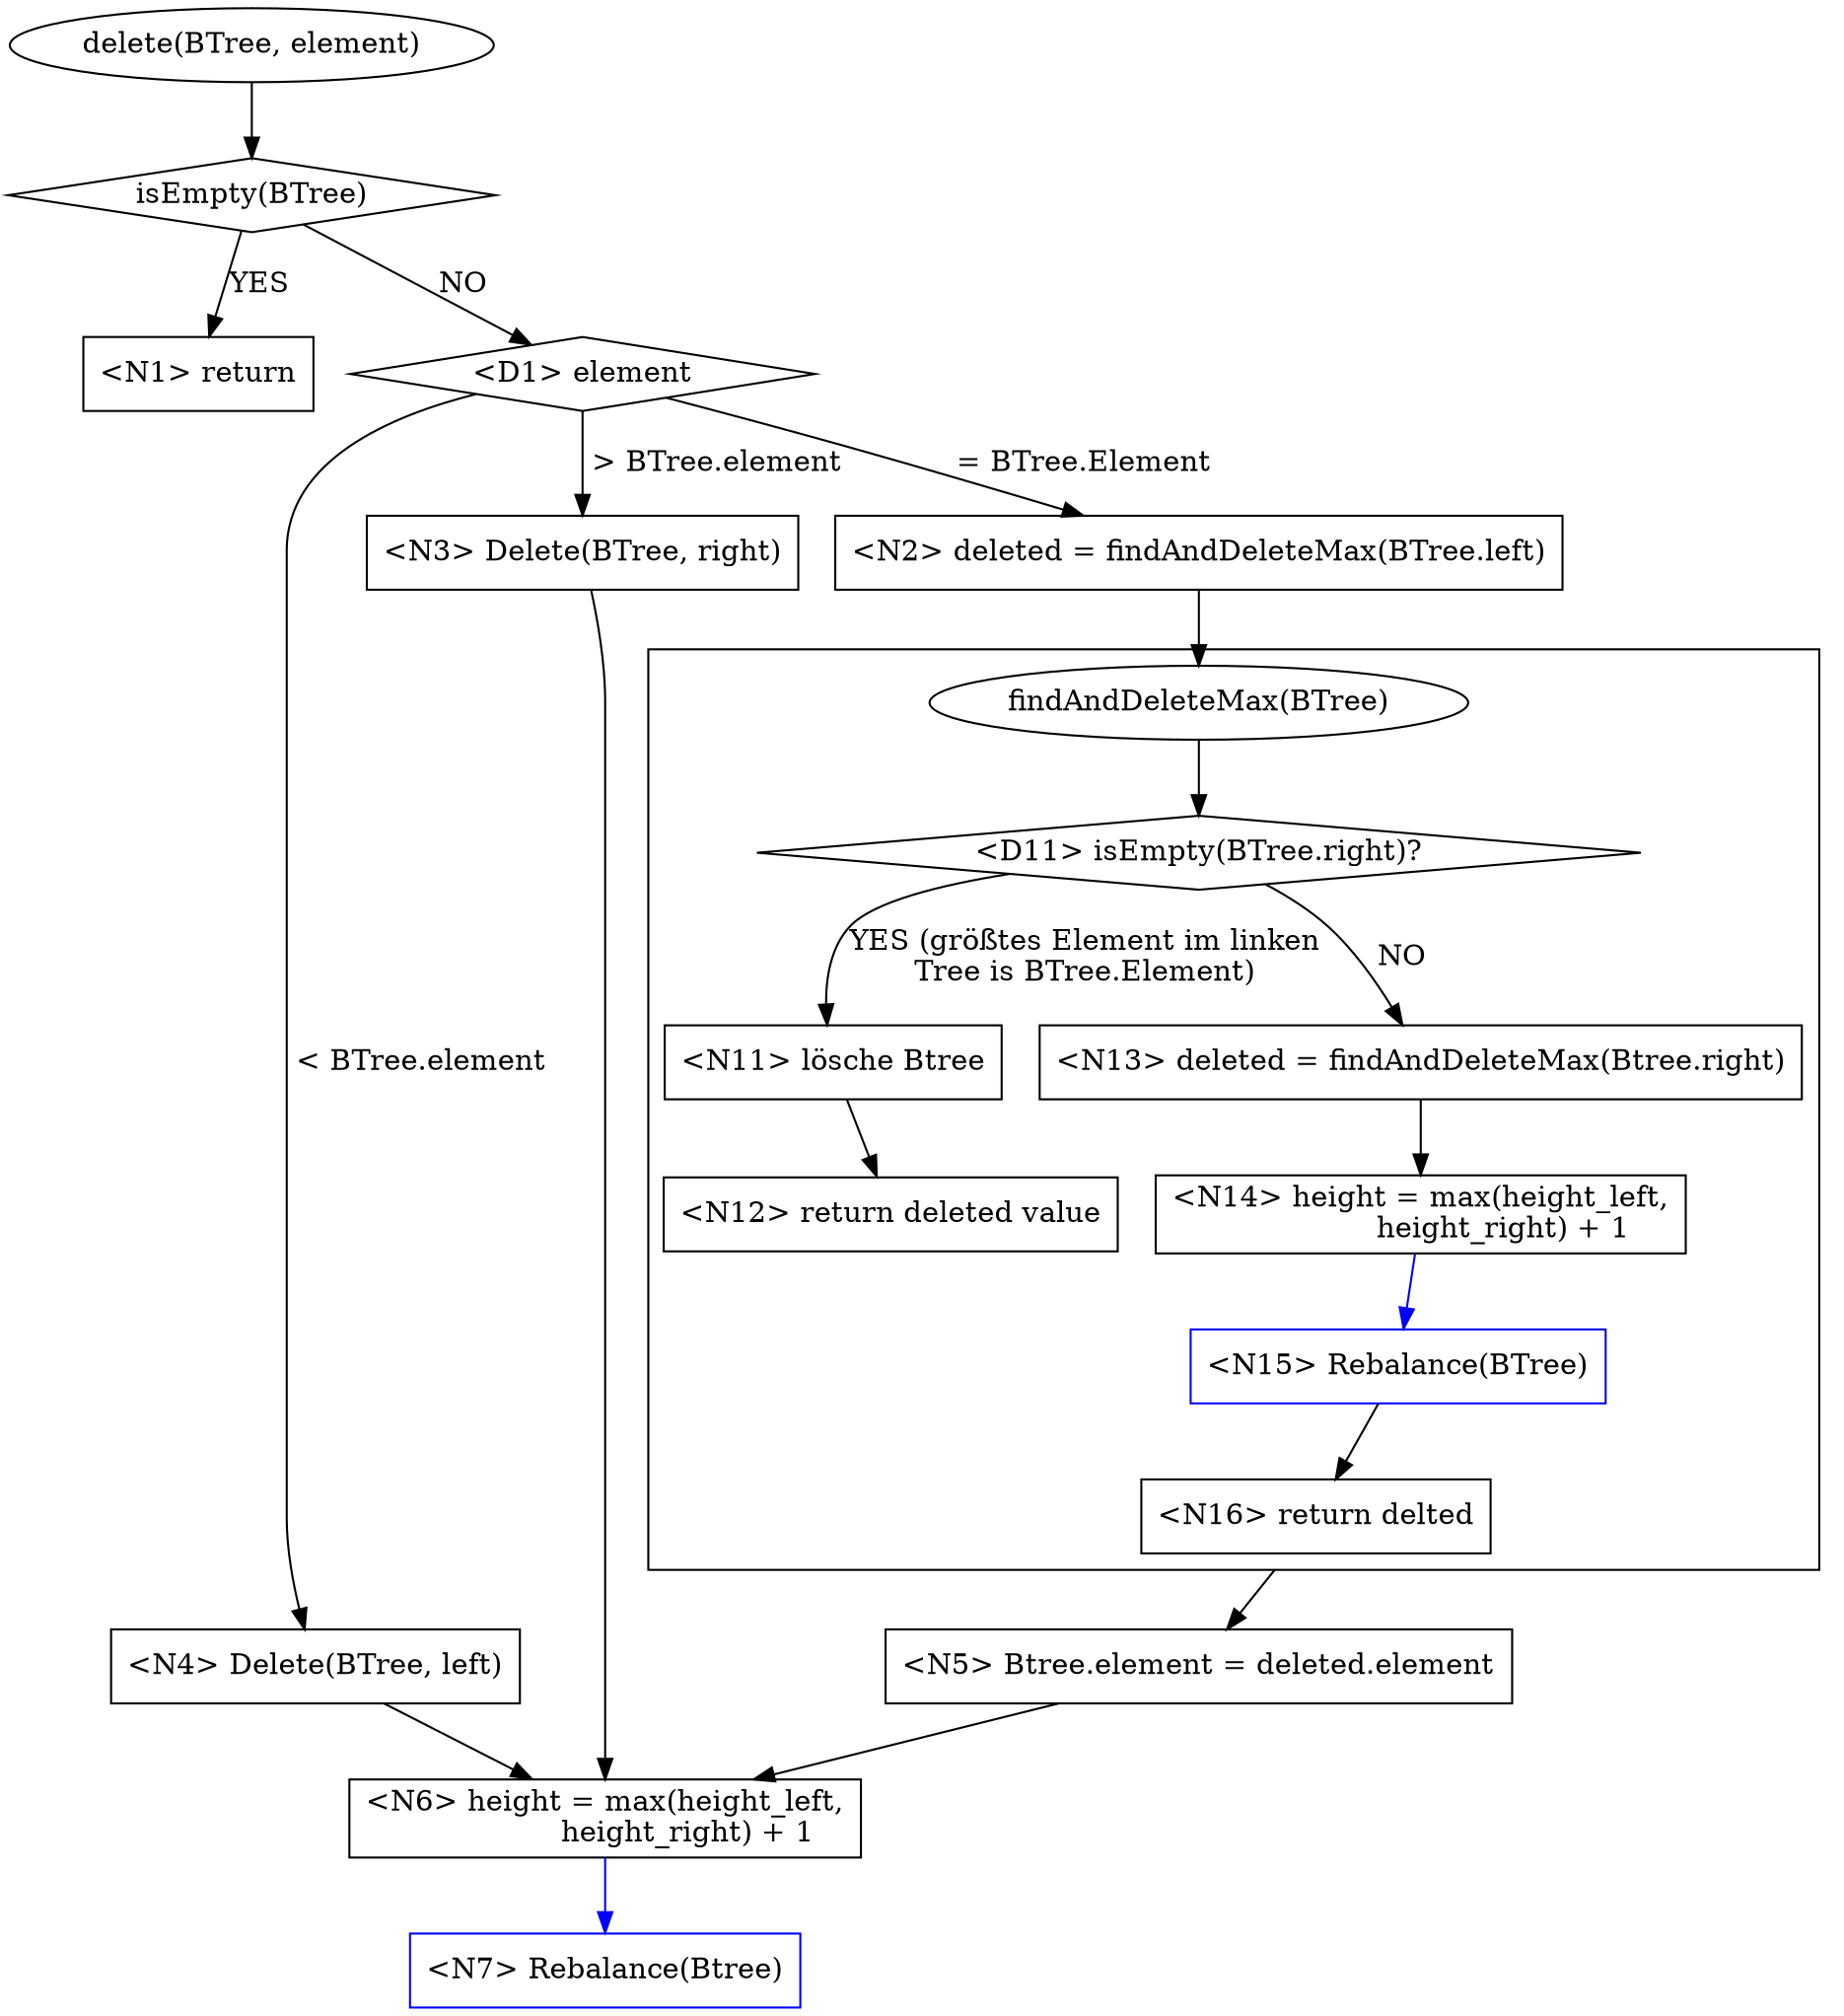 digraph Q {

    subgraph cluster1 {

        connectornode [ shape = point label = "" color = invis]
        node [shape = cirlce];
        compound = true;

        //insert
            cluster1_start [label = "findAndDeleteMax(BTree)" shape = ellipse];
        cluster1_start -> s_a2
        s_a2 [label = "<D11> isEmpty(BTree.right)?" shape = diamond];
        s_a2 -> s_a4 [label = "YES (größtes Element im linken\nTree is BTree.Element)"];

        s_a4 [label = "<N11> lösche Btree"];
        s_a4 -> s_a41
        s_a41 [label = "<N12> return deleted value"];
        s_a2 -> s_a5 [label = "NO"];
        s_a5 [label = "<N13> deleted = findAndDeleteMax(Btree.right)"];
        s_a5 -> s_a6;
        s_a6 [label = "<N14> height = max(height_left,
                  height_right) + 1"];
        s_a6 -> rebalance [color = blue]
        rebalance [label = "<N15> Rebalance(BTree)" color = blue]
        rebalance -> cluster1_end;
        cluster1_end [label = "<N16> return delted"];
    }

    node [shape = box];
    compound = true;

    a1 [label = "delete(BTree, element)" shape = ellipse];
    a1 -> a2;
    a2 [label = "isEmpty(BTree)" shape = diamond];
    a2 -> b2 [label = "YES"];
    b2 [label = "<N1> return"];
    a2 -> a3 [label = "NO"];
    a3 [label = "<D1> element" shape = diamond];
    a3 -> smaller [label = " < BTree.element"];
    a3 -> larger [label = " > BTree.element"];
//    a4 [label = "element > BTree.element" shape = diamond];
//    a4 -> larger [label = "YES"];
    a3 -> hilfs [label = "= BTree.Element"];
    hilfs [label = "<N2> deleted = findAndDeleteMax(BTree.left)"];
//    hilfs -> a10;
//    hilfs -> connectornode [lhead = cluster1]
    hilfs -> cluster1_start
    cluster1_end -> a10 [ltail = cluster1]
    a10 [label = "<N5> Btree.element = deleted.element"];
    a10 -> hohe;
    hohe [label = "<N6> height = max(height_left,
                  height_right) + 1"];

    smaller [label = "<N4> Delete(BTree, left)"] smaller -> hohe;
    larger [label = "<N3> Delete(BTree, right)"] larger -> hohe;

    checkBalance [label = "<N7> Rebalance(Btree)" color = blue];

    hohe -> checkBalance [color = blue];


}

